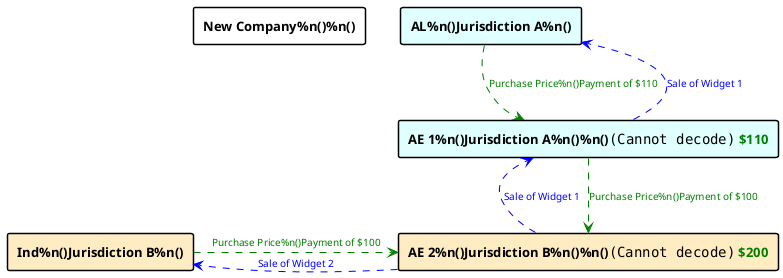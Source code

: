 {
  "sha1": "2vuoa37cf2fzqadgxn1j06t9a6bs3g3",
  "insertion": {
    "when": "2024-05-30T20:48:20.118Z",
    "user": "plantuml@gmail.com"
  }
}
@startuml
hide stereotype
skinparam backgroundColor transparent
skinparam shadowing false
skinparam arrowColor black
skinparam rectangleBackgroundColor #FFFFFF00
skinparam rectangleBorderColor #FFFFFF00
skinparam rectangleRoundCorner 5
skinparam rectangleBorderThickness 1.5
skinparam rectangleFontSize 10
skinparam arrowFontSize 10
skinparam noteFontSize 10
skinparam defaultTextAlignment center
skinparam noteTextAlignment left
skinparam svgDimensionStyle false
skinparam rectangleRoundCorner<<circle>> 75
skinparam rectangleBorderThickness<<circle>> 0.5
skinparam rectangleRoundCorner<<rounded>> 50
skinparam rectangleDiagonalCorner<<octagon>> 13
together {
rectangle "<b><size:13>AE 2%n()Jurisdiction B%n()%n()<color:green><img:images/text-icons/cash_12.svg> $200"as 1670869349606#FFECC3;line:black
rectangle "<b><size:13>Ind%n()Jurisdiction B%n()"as 1670869796774#FFECC3;line:black
}
together {
rectangle "<b><size:13>AE 1%n()Jurisdiction A%n()%n()<color:green><img:images/text-icons/cash_12.svg> $110"as 1670869341141#E0FFFF;line:black
rectangle "<b><size:13>AL%n()Jurisdiction A%n()"as 1670869555171#E0FFFF;line:black
}
rectangle "<b><size:13>New Company%n()%n()"as 1670973383559#FFFFFF;line:black
1670869341141-[#green,dashed]->1670869349606 : <color:green>Purchase Price%n()<color:green>Payment of $100
1670869555171-[#green,dashed]->1670869341141 : <color:green>Purchase Price%n()<color:green>Payment of $110
1670869796774-[#green,dashed,norank]->1670869349606 : <color:green>Purchase Price%n()<color:green>Payment of $100
1670869349606-[#blue,dashed,norank]->1670869341141 : <color:blue>Sale of Widget 1
1670869341141-[#blue,dashed,norank]->1670869555171 : <color:blue>Sale of Widget 1
1670869349606-[#blue,dashed,norank]->1670869796774 : <color:blue>Sale of Widget 2
@enduml
